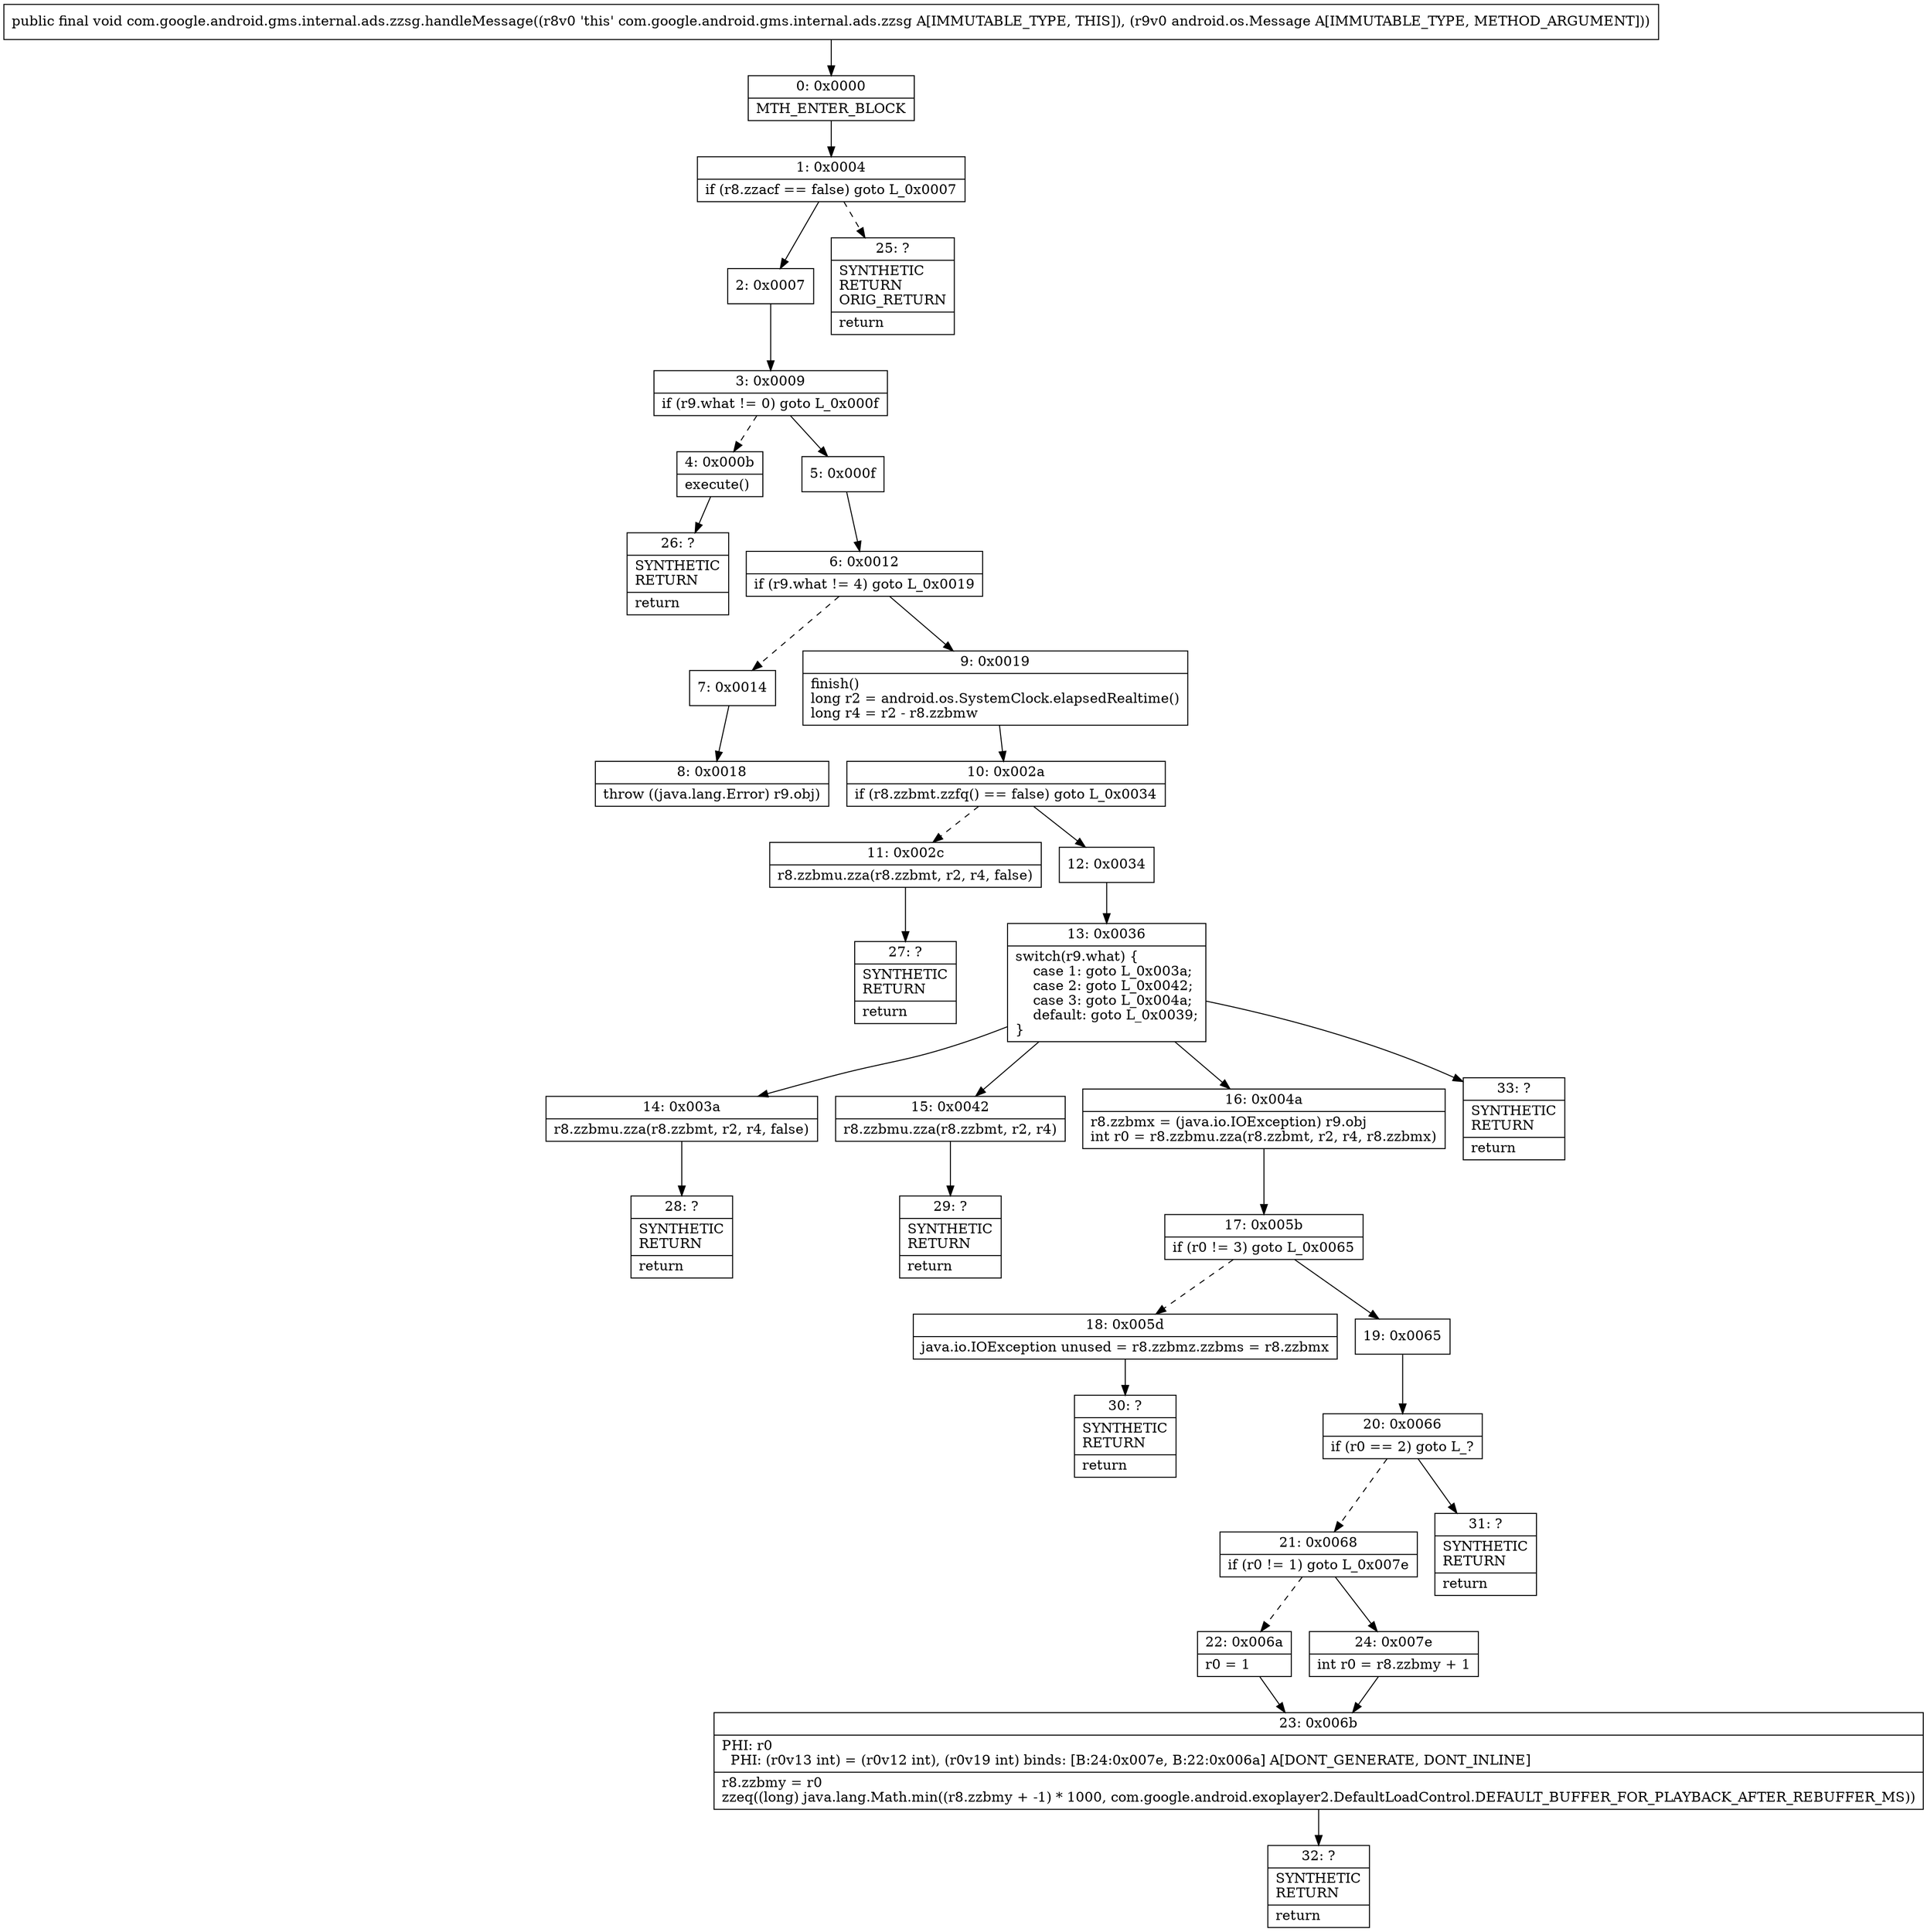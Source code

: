 digraph "CFG forcom.google.android.gms.internal.ads.zzsg.handleMessage(Landroid\/os\/Message;)V" {
Node_0 [shape=record,label="{0\:\ 0x0000|MTH_ENTER_BLOCK\l}"];
Node_1 [shape=record,label="{1\:\ 0x0004|if (r8.zzacf == false) goto L_0x0007\l}"];
Node_2 [shape=record,label="{2\:\ 0x0007}"];
Node_3 [shape=record,label="{3\:\ 0x0009|if (r9.what != 0) goto L_0x000f\l}"];
Node_4 [shape=record,label="{4\:\ 0x000b|execute()\l}"];
Node_5 [shape=record,label="{5\:\ 0x000f}"];
Node_6 [shape=record,label="{6\:\ 0x0012|if (r9.what != 4) goto L_0x0019\l}"];
Node_7 [shape=record,label="{7\:\ 0x0014}"];
Node_8 [shape=record,label="{8\:\ 0x0018|throw ((java.lang.Error) r9.obj)\l}"];
Node_9 [shape=record,label="{9\:\ 0x0019|finish()\llong r2 = android.os.SystemClock.elapsedRealtime()\llong r4 = r2 \- r8.zzbmw\l}"];
Node_10 [shape=record,label="{10\:\ 0x002a|if (r8.zzbmt.zzfq() == false) goto L_0x0034\l}"];
Node_11 [shape=record,label="{11\:\ 0x002c|r8.zzbmu.zza(r8.zzbmt, r2, r4, false)\l}"];
Node_12 [shape=record,label="{12\:\ 0x0034}"];
Node_13 [shape=record,label="{13\:\ 0x0036|switch(r9.what) \{\l    case 1: goto L_0x003a;\l    case 2: goto L_0x0042;\l    case 3: goto L_0x004a;\l    default: goto L_0x0039;\l\}\l}"];
Node_14 [shape=record,label="{14\:\ 0x003a|r8.zzbmu.zza(r8.zzbmt, r2, r4, false)\l}"];
Node_15 [shape=record,label="{15\:\ 0x0042|r8.zzbmu.zza(r8.zzbmt, r2, r4)\l}"];
Node_16 [shape=record,label="{16\:\ 0x004a|r8.zzbmx = (java.io.IOException) r9.obj\lint r0 = r8.zzbmu.zza(r8.zzbmt, r2, r4, r8.zzbmx)\l}"];
Node_17 [shape=record,label="{17\:\ 0x005b|if (r0 != 3) goto L_0x0065\l}"];
Node_18 [shape=record,label="{18\:\ 0x005d|java.io.IOException unused = r8.zzbmz.zzbms = r8.zzbmx\l}"];
Node_19 [shape=record,label="{19\:\ 0x0065}"];
Node_20 [shape=record,label="{20\:\ 0x0066|if (r0 == 2) goto L_?\l}"];
Node_21 [shape=record,label="{21\:\ 0x0068|if (r0 != 1) goto L_0x007e\l}"];
Node_22 [shape=record,label="{22\:\ 0x006a|r0 = 1\l}"];
Node_23 [shape=record,label="{23\:\ 0x006b|PHI: r0 \l  PHI: (r0v13 int) = (r0v12 int), (r0v19 int) binds: [B:24:0x007e, B:22:0x006a] A[DONT_GENERATE, DONT_INLINE]\l|r8.zzbmy = r0\lzzeq((long) java.lang.Math.min((r8.zzbmy + \-1) * 1000, com.google.android.exoplayer2.DefaultLoadControl.DEFAULT_BUFFER_FOR_PLAYBACK_AFTER_REBUFFER_MS))\l}"];
Node_24 [shape=record,label="{24\:\ 0x007e|int r0 = r8.zzbmy + 1\l}"];
Node_25 [shape=record,label="{25\:\ ?|SYNTHETIC\lRETURN\lORIG_RETURN\l|return\l}"];
Node_26 [shape=record,label="{26\:\ ?|SYNTHETIC\lRETURN\l|return\l}"];
Node_27 [shape=record,label="{27\:\ ?|SYNTHETIC\lRETURN\l|return\l}"];
Node_28 [shape=record,label="{28\:\ ?|SYNTHETIC\lRETURN\l|return\l}"];
Node_29 [shape=record,label="{29\:\ ?|SYNTHETIC\lRETURN\l|return\l}"];
Node_30 [shape=record,label="{30\:\ ?|SYNTHETIC\lRETURN\l|return\l}"];
Node_31 [shape=record,label="{31\:\ ?|SYNTHETIC\lRETURN\l|return\l}"];
Node_32 [shape=record,label="{32\:\ ?|SYNTHETIC\lRETURN\l|return\l}"];
Node_33 [shape=record,label="{33\:\ ?|SYNTHETIC\lRETURN\l|return\l}"];
MethodNode[shape=record,label="{public final void com.google.android.gms.internal.ads.zzsg.handleMessage((r8v0 'this' com.google.android.gms.internal.ads.zzsg A[IMMUTABLE_TYPE, THIS]), (r9v0 android.os.Message A[IMMUTABLE_TYPE, METHOD_ARGUMENT])) }"];
MethodNode -> Node_0;
Node_0 -> Node_1;
Node_1 -> Node_2;
Node_1 -> Node_25[style=dashed];
Node_2 -> Node_3;
Node_3 -> Node_4[style=dashed];
Node_3 -> Node_5;
Node_4 -> Node_26;
Node_5 -> Node_6;
Node_6 -> Node_7[style=dashed];
Node_6 -> Node_9;
Node_7 -> Node_8;
Node_9 -> Node_10;
Node_10 -> Node_11[style=dashed];
Node_10 -> Node_12;
Node_11 -> Node_27;
Node_12 -> Node_13;
Node_13 -> Node_14;
Node_13 -> Node_15;
Node_13 -> Node_16;
Node_13 -> Node_33;
Node_14 -> Node_28;
Node_15 -> Node_29;
Node_16 -> Node_17;
Node_17 -> Node_18[style=dashed];
Node_17 -> Node_19;
Node_18 -> Node_30;
Node_19 -> Node_20;
Node_20 -> Node_21[style=dashed];
Node_20 -> Node_31;
Node_21 -> Node_22[style=dashed];
Node_21 -> Node_24;
Node_22 -> Node_23;
Node_23 -> Node_32;
Node_24 -> Node_23;
}

